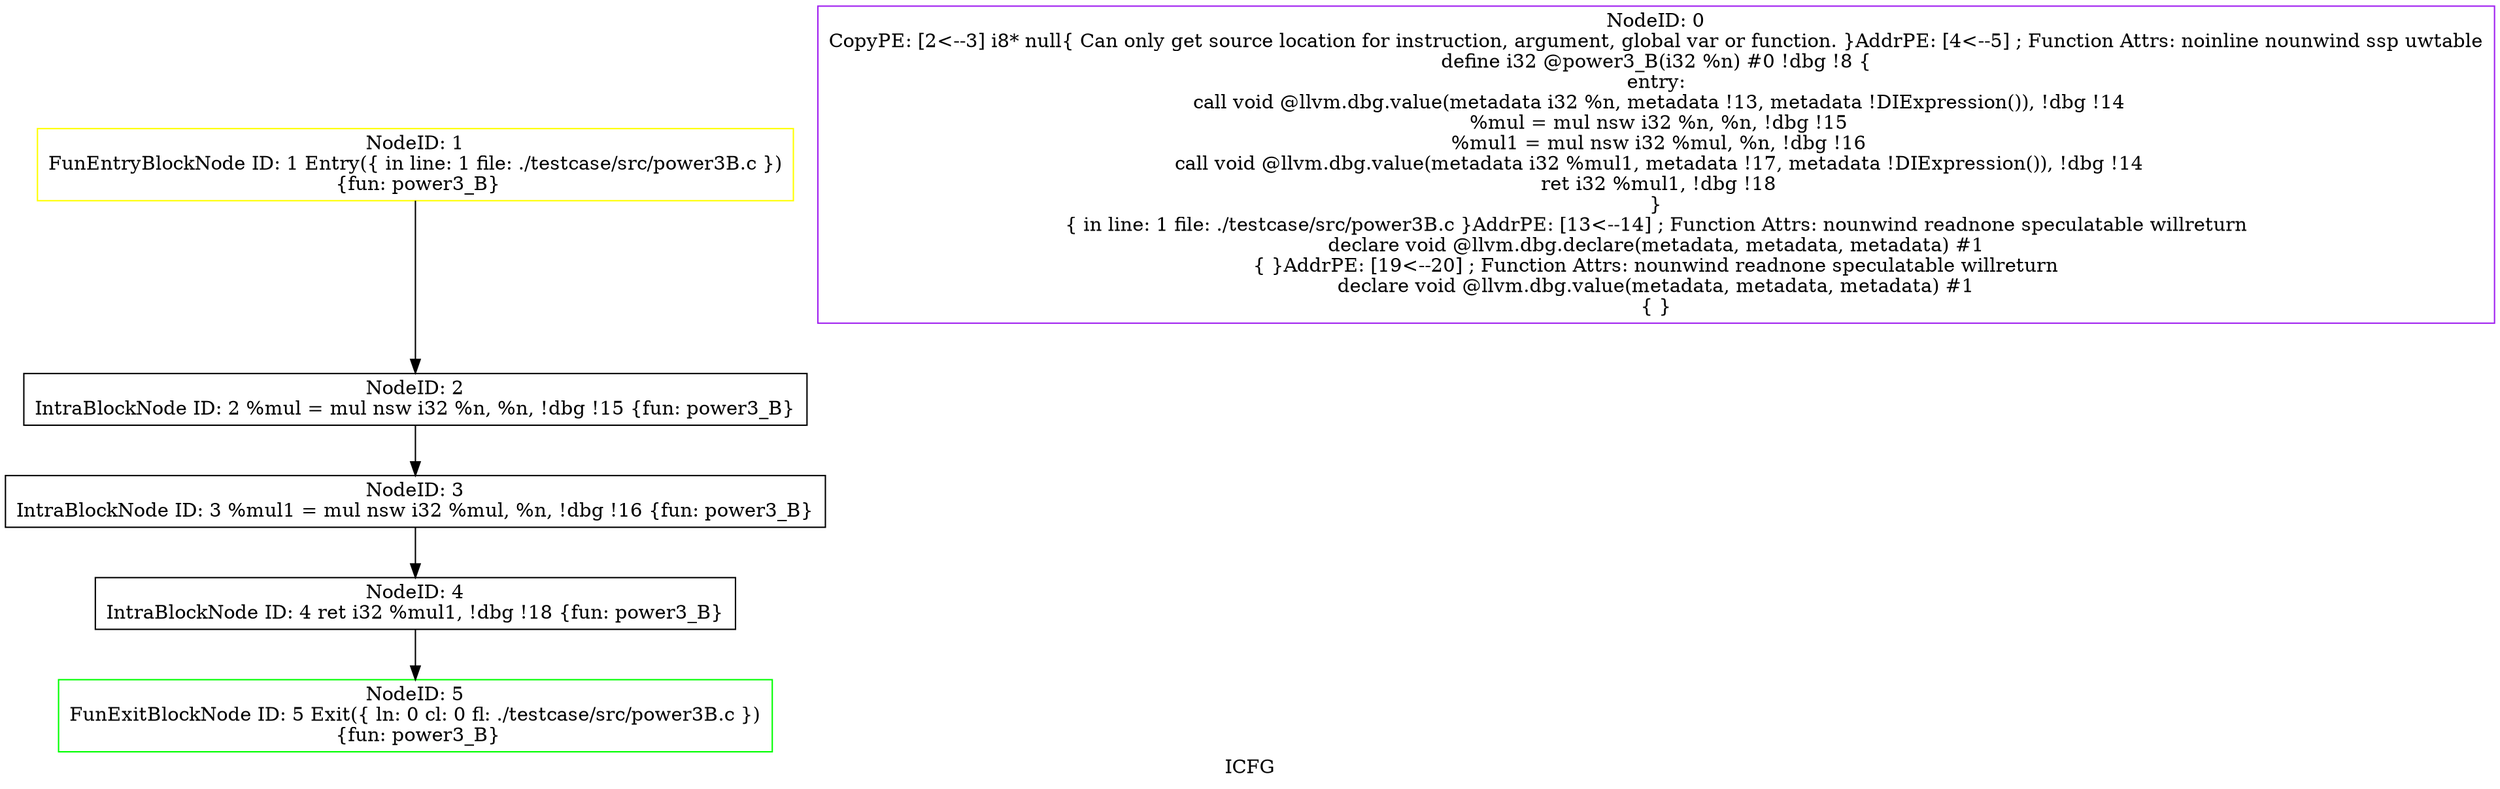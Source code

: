 digraph "ICFG" {
	label="ICFG";

	Node0x103d0f330 [shape=record,color=green,label="{NodeID: 5\nFunExitBlockNode ID: 5 Exit(\{ ln: 0  cl: 0  fl: ./testcase/src/power3B.c \})\n \{fun: power3_B\}}"];
	Node0x103d0f1b0 [shape=record,color=black,label="{NodeID: 4\nIntraBlockNode ID: 4   ret i32 %mul1, !dbg !18 \{fun: power3_B\}}"];
	Node0x103d0f1b0 -> Node0x103d0f330[style=solid];
	Node0x103d0f090 [shape=record,color=black,label="{NodeID: 3\nIntraBlockNode ID: 3   %mul1 = mul nsw i32 %mul, %n, !dbg !16 \{fun: power3_B\}}"];
	Node0x103d0f090 -> Node0x103d0f1b0[style=solid];
	Node0x103d0ef70 [shape=record,color=black,label="{NodeID: 2\nIntraBlockNode ID: 2   %mul = mul nsw i32 %n, %n, !dbg !15 \{fun: power3_B\}}"];
	Node0x103d0ef70 -> Node0x103d0f090[style=solid];
	Node0x103d045f0 [shape=record,color=yellow,label="{NodeID: 1\nFunEntryBlockNode ID: 1 Entry(\{ in line: 1 file: ./testcase/src/power3B.c \})\n \{fun: power3_B\}}"];
	Node0x103d045f0 -> Node0x103d0ef70[style=solid];
	Node0x103d09a70 [shape=record,color=purple,label="{NodeID: 0\nCopyPE: [2\<--3]  i8* null\{ Can only get source location for instruction, argument, global var or function. \}AddrPE: [4\<--5]  ; Function Attrs: noinline nounwind ssp uwtable\ndefine i32 @power3_B(i32 %n) #0 !dbg !8 \{\nentry:\n  call void @llvm.dbg.value(metadata i32 %n, metadata !13, metadata !DIExpression()), !dbg !14\n  %mul = mul nsw i32 %n, %n, !dbg !15\n  %mul1 = mul nsw i32 %mul, %n, !dbg !16\n  call void @llvm.dbg.value(metadata i32 %mul1, metadata !17, metadata !DIExpression()), !dbg !14\n  ret i32 %mul1, !dbg !18\n\}\n\{ in line: 1 file: ./testcase/src/power3B.c \}AddrPE: [13\<--14]  ; Function Attrs: nounwind readnone speculatable willreturn\ndeclare void @llvm.dbg.declare(metadata, metadata, metadata) #1\n\{  \}AddrPE: [19\<--20]  ; Function Attrs: nounwind readnone speculatable willreturn\ndeclare void @llvm.dbg.value(metadata, metadata, metadata) #1\n\{  \}}"];
}
